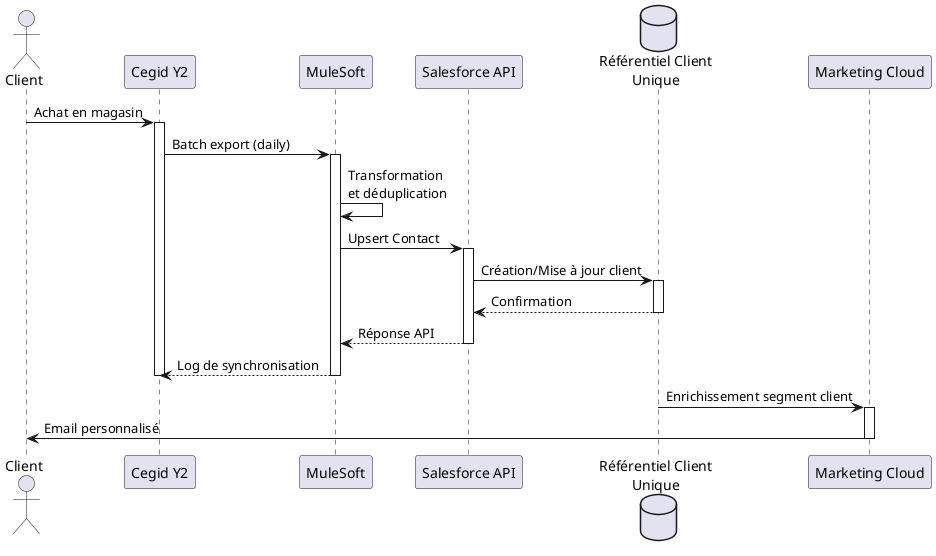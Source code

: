 
@startuml Synchronisation Client
actor "Client" as CLIENT
participant "Cegid Y2" as CEGID
participant "MuleSoft" as MULE
participant "Salesforce API" as API
database "Référentiel Client\nUnique" as RCU
participant "Marketing Cloud" as SFMC

CLIENT -> CEGID: Achat en magasin
activate CEGID
CEGID -> MULE: Batch export (daily)
activate MULE
MULE -> MULE: Transformation\net déduplication
MULE -> API: Upsert Contact
activate API
API -> RCU: Création/Mise à jour client
activate RCU
RCU --> API: Confirmation
deactivate RCU
API --> MULE: Réponse API
deactivate API
MULE --> CEGID: Log de synchronisation
deactivate MULE
deactivate CEGID

RCU -> SFMC: Enrichissement segment client
activate SFMC
SFMC -> CLIENT: Email personnalisé
deactivate SFMC
@enduml
